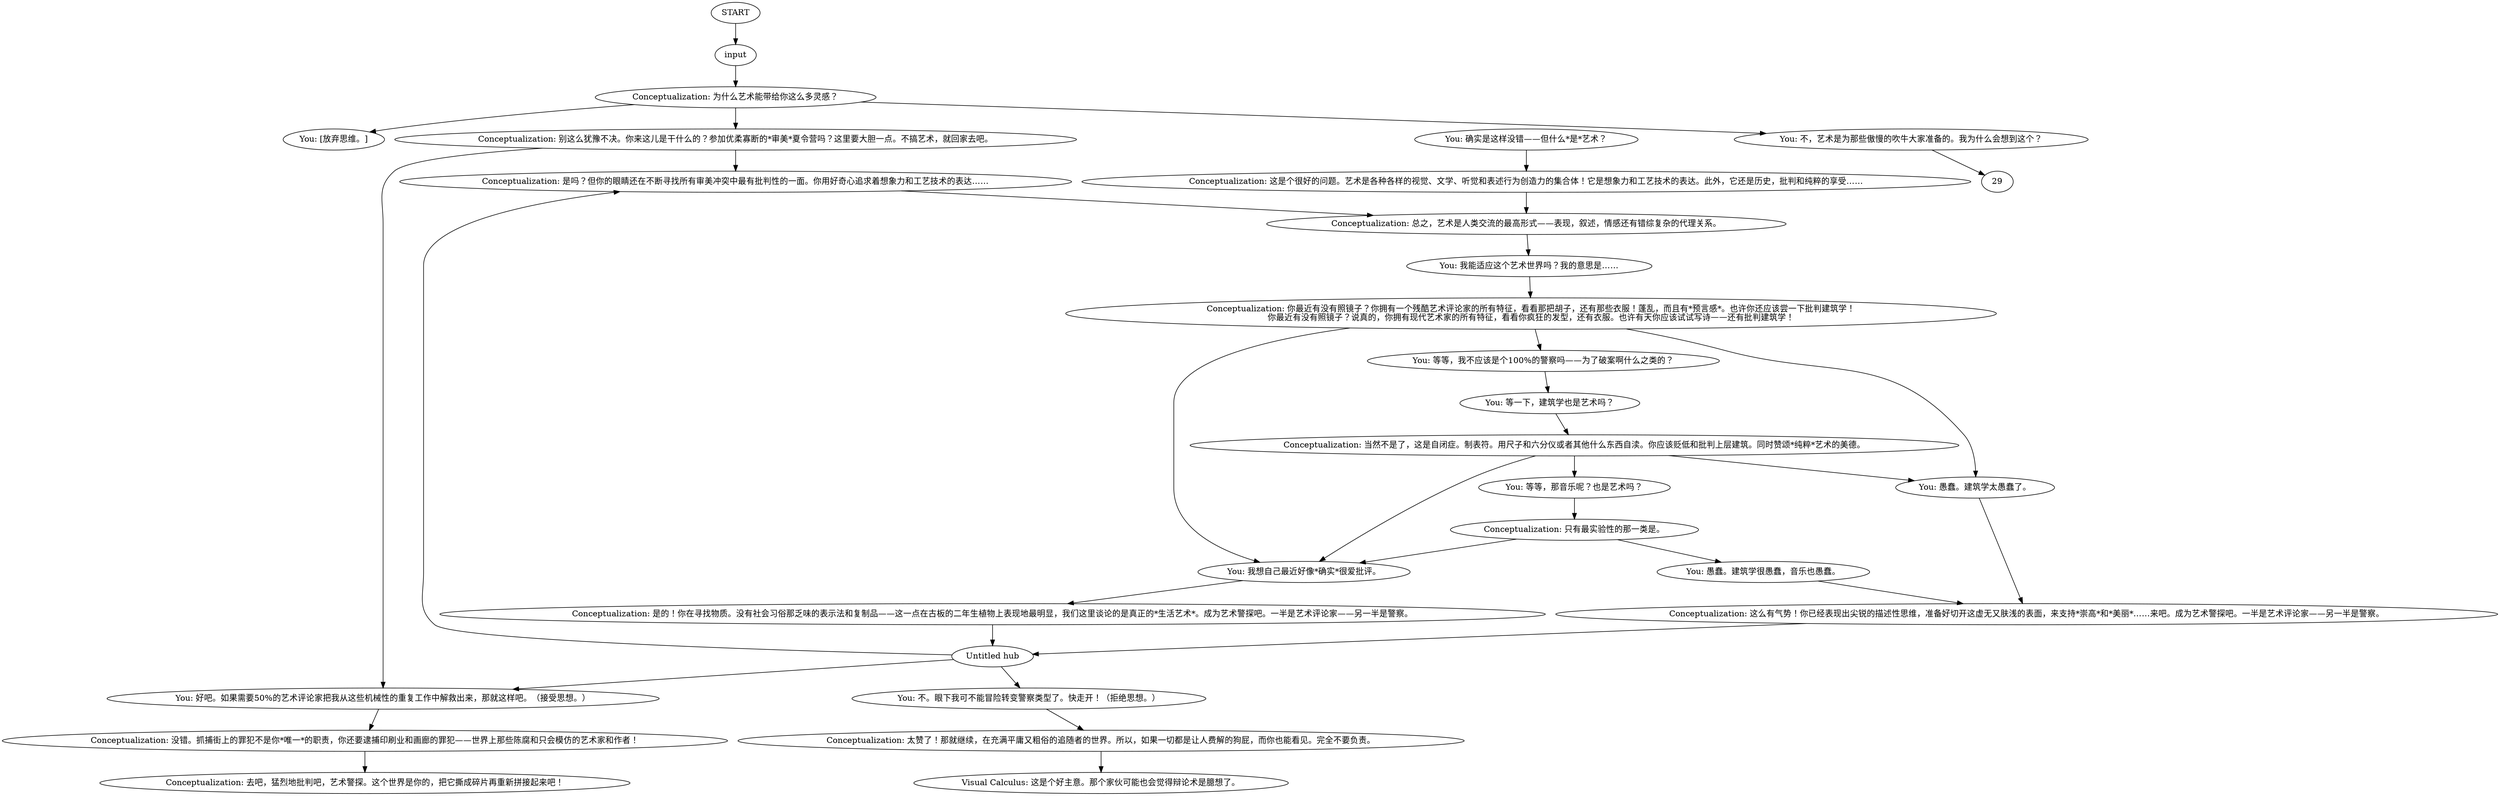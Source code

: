 # THOUGHT / ART COP
# Conceptualization is really interested in your Art Cop ideas
# ==================================================
digraph G {
	  0 [label="START"];
	  1 [label="input"];
	  2 [label="You: 等等，那音乐呢？也是艺术吗？"];
	  3 [label="Conceptualization: 为什么艺术能带给你这么多灵感？"];
	  4 [label="You: 不，艺术是为那些傲慢的吹牛大家准备的。我为什么会想到这个？"];
	  5 [label="Conceptualization: 当然不是了，这是自闭症。制表符。用尺子和六分仪或者其他什么东西自渎。你应该贬低和批判上层建筑。同时赞颂*纯粹*艺术的美德。"];
	  6 [label="Conceptualization: 这么有气势！你已经表现出尖锐的描述性思维，准备好切开这虚无又肤浅的表面，来支持*崇高*和*美丽*……来吧。成为艺术警探吧。一半是艺术评论家——另一半是警察。"];
	  7 [label="Conceptualization: 这是个很好的问题。艺术是各种各样的视觉、文学、听觉和表述行为创造力的集合体！它是想象力和工艺技术的表达。此外，它还是历史，批判和纯粹的享受……"];
	  8 [label="Conceptualization: 太赞了！那就继续，在充满平庸又粗俗的追随者的世界。所以，如果一切都是让人费解的狗屁，而你也能看见。完全不要负责。"];
	  9 [label="Conceptualization: 是的！你在寻找物质。没有社会习俗那乏味的表示法和复制品——这一点在古板的二年生植物上表现地最明显，我们这里谈论的是真正的*生活艺术*。成为艺术警探吧。一半是艺术评论家——另一半是警察。"];
	  10 [label="Conceptualization: 你最近有没有照镜子？你拥有一个残酷艺术评论家的所有特征，看看那把胡子，还有那些衣服！蓬乱，而且有*预言感*。也许你还应该尝一下批判建筑学！\n你最近有没有照镜子？说真的，你拥有现代艺术家的所有特征，看看你疯狂的发型，还有衣服。也许有天你应该试试写诗——还有批判建筑学！"];
	  11 [label="Visual Calculus: 这是个好主意。那个家伙可能也会觉得辩论术是臆想了。"];
	  12 [label="Conceptualization: 只有最实验性的那一类是。"];
	  13 [label="Conceptualization: 总之，艺术是人类交流的最高形式——表现，叙述，情感还有错综复杂的代理关系。"];
	  14 [label="Conceptualization: 去吧，猛烈地批判吧，艺术警探。这个世界是你的，把它撕成碎片再重新拼接起来吧！"];
	  15 [label="You: [放弃思维。]"];
	  16 [label="Conceptualization: 没错。抓捕街上的罪犯不是你*唯一*的职责，你还要逮捕印刷业和画廊的罪犯——世界上那些陈腐和只会模仿的艺术家和作者！"];
	  17 [label="You: 愚蠢。建筑学太愚蠢了。"];
	  18 [label="You: 我能适应这个艺术世界吗？我的意思是……"];
	  19 [label="You: 愚蠢。建筑学很愚蠢，音乐也愚蠢。"];
	  20 [label="Untitled hub"];
	  21 [label="You: 好吧。如果需要50%的艺术评论家把我从这些机械性的重复工作中解救出来，那就这样吧。（接受思想。）"];
	  22 [label="You: 我想自己最近好像*确实*很爱批评。"];
	  23 [label="You: 确实是这样没错——但什么*是*艺术？"];
	  24 [label="Conceptualization: 别这么犹豫不决。你来这儿是干什么的？参加优柔寡断的*审美*夏令营吗？这里要大胆一点。不搞艺术，就回家去吧。"];
	  25 [label="You: 等一下，建筑学也是艺术吗？"];
	  26 [label="You: 等等，我不应该是个100%的警察吗——为了破案啊什么之类的？"];
	  27 [label="You: 不。眼下我可不能冒险转变警察类型了。快走开！（拒绝思想。）"];
	  28 [label="Conceptualization: 是吗？但你的眼睛还在不断寻找所有审美冲突中最有批判性的一面。你用好奇心追求着想象力和工艺技术的表达……"];
	  0 -> 1
	  1 -> 3
	  2 -> 12
	  3 -> 24
	  3 -> 4
	  3 -> 15
	  4 -> 29
	  5 -> 17
	  5 -> 2
	  5 -> 22
	  6 -> 20
	  7 -> 13
	  8 -> 11
	  9 -> 20
	  10 -> 17
	  10 -> 26
	  10 -> 22
	  12 -> 19
	  12 -> 22
	  13 -> 18
	  16 -> 14
	  17 -> 6
	  18 -> 10
	  19 -> 6
	  20 -> 27
	  20 -> 28
	  20 -> 21
	  21 -> 16
	  22 -> 9
	  23 -> 7
	  24 -> 28
	  24 -> 21
	  25 -> 5
	  26 -> 25
	  27 -> 8
	  28 -> 13
}

